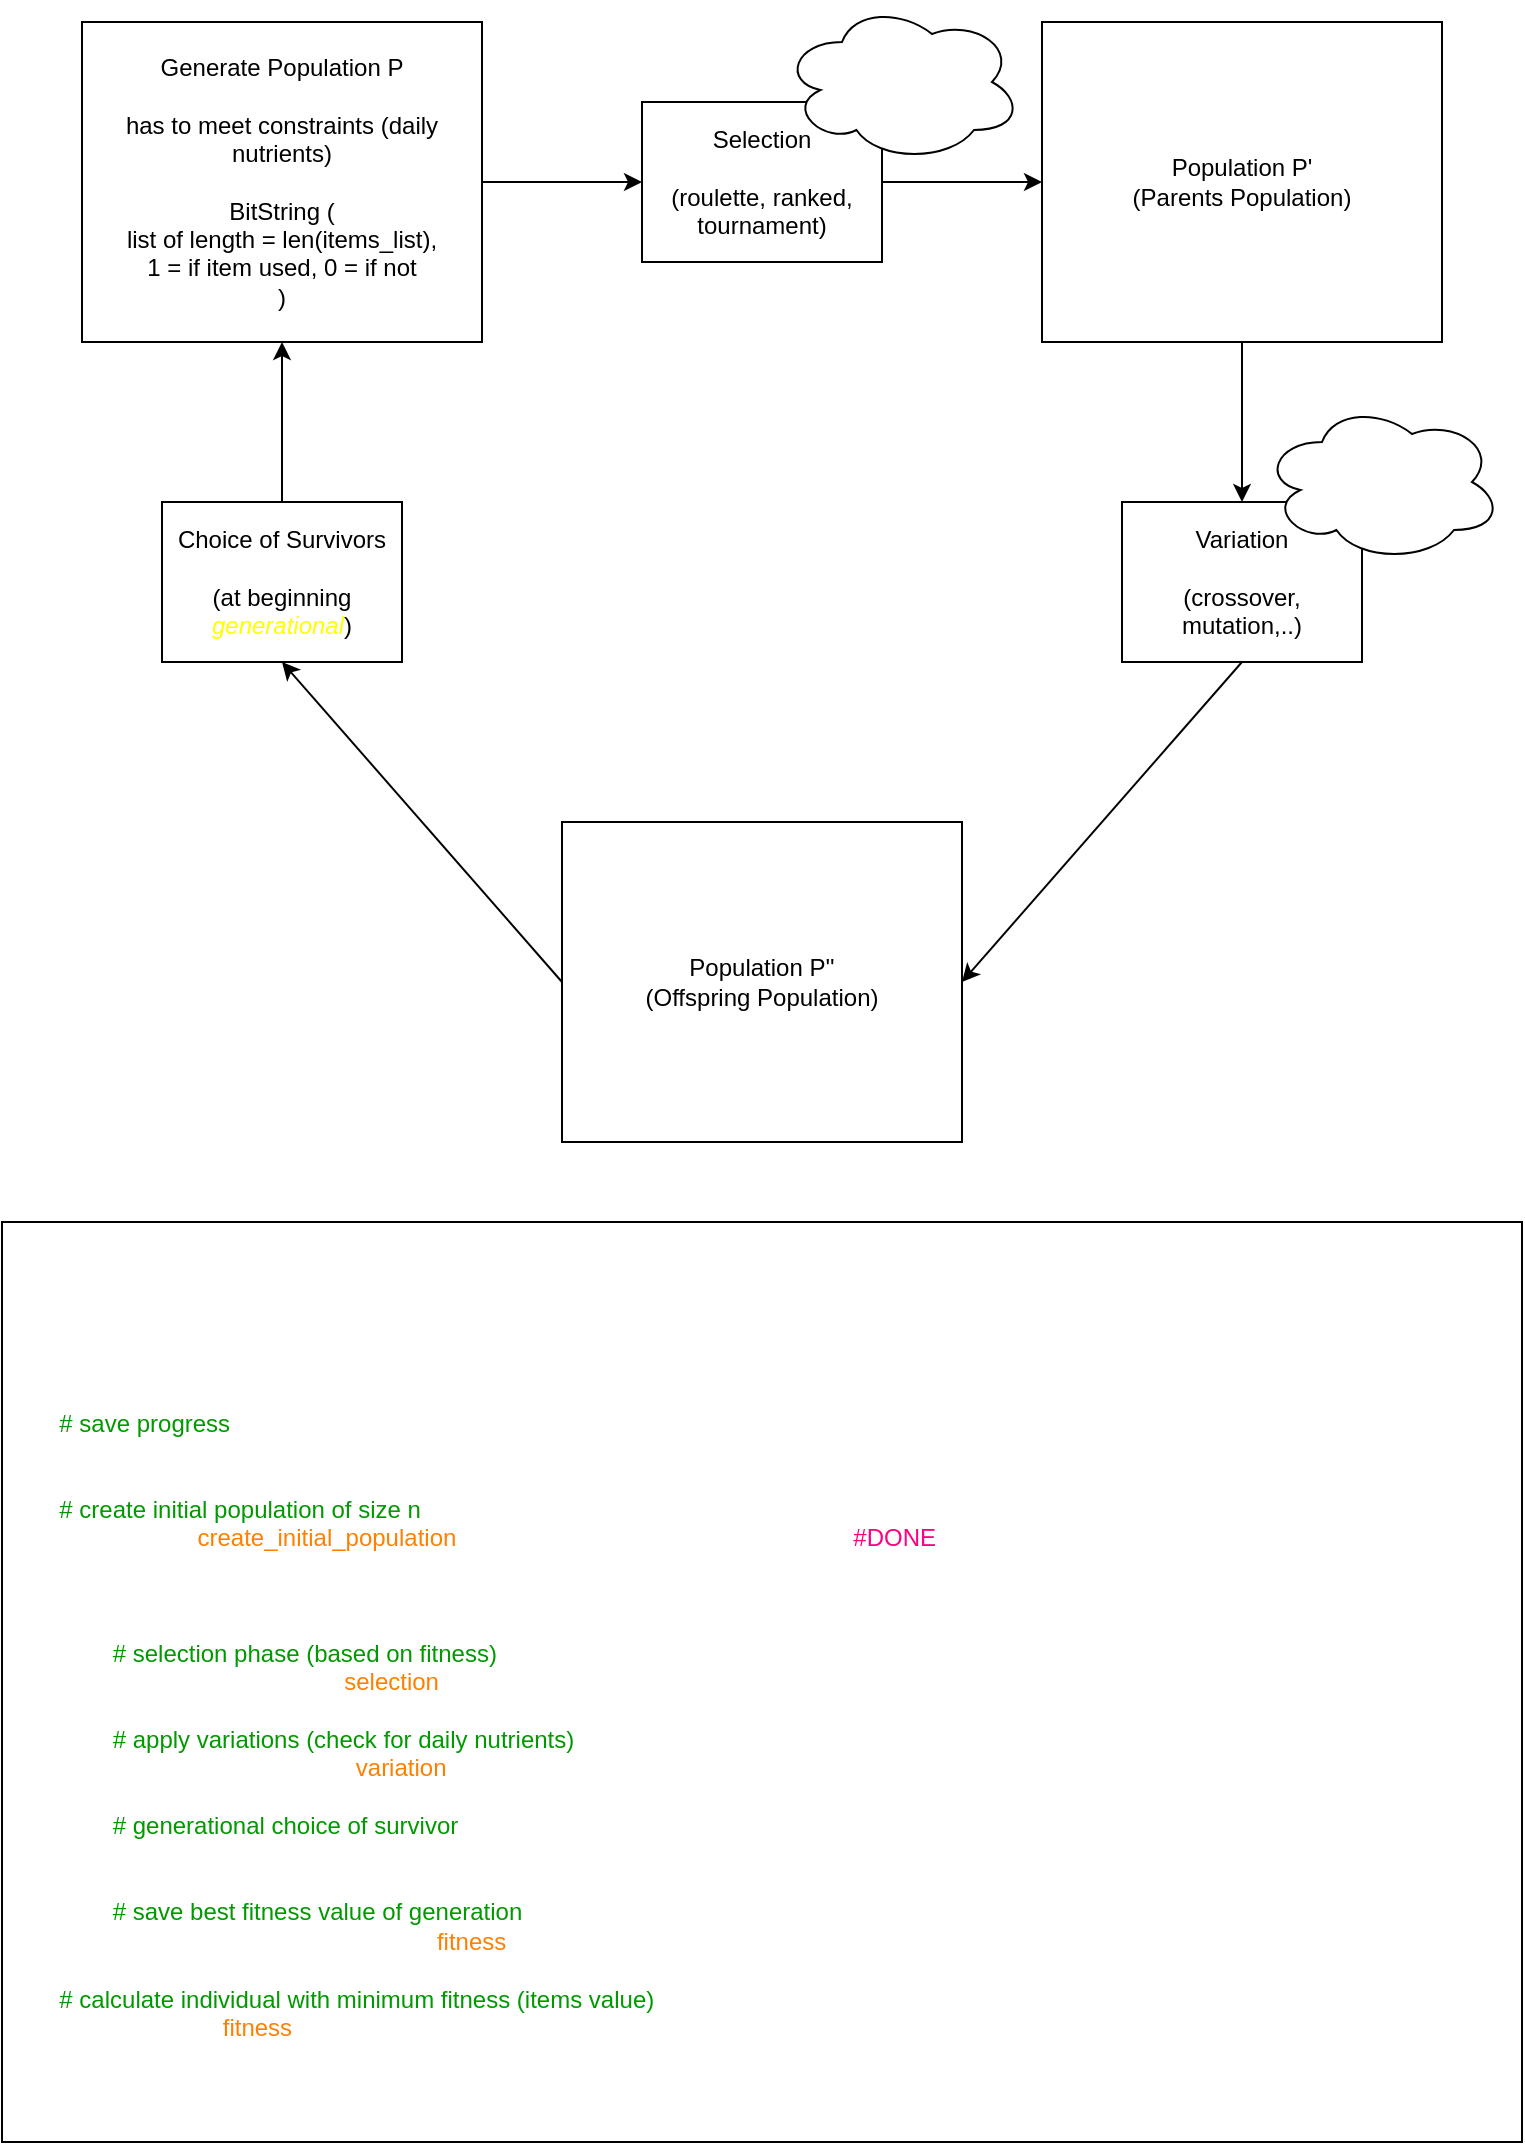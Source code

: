 <mxfile>
    <diagram id="R1VdXa5QDENrbgHMf-Dv" name="Page-1">
        <mxGraphModel dx="1008" dy="793" grid="1" gridSize="10" guides="1" tooltips="1" connect="1" arrows="1" fold="1" page="1" pageScale="1" pageWidth="850" pageHeight="1100" math="0" shadow="0">
            <root>
                <mxCell id="0"/>
                <mxCell id="1" parent="0"/>
                <mxCell id="2" value="Generate Population P&lt;br&gt;&lt;br&gt;has to meet constraints (daily nutrients)&lt;br&gt;&lt;br&gt;BitString (&lt;br&gt;list of length = len(items_list),&lt;br&gt;1 = if item used, 0 = if not&lt;br&gt;)" style="rounded=0;whiteSpace=wrap;html=1;" parent="1" vertex="1">
                    <mxGeometry x="80" y="40" width="200" height="160" as="geometry"/>
                </mxCell>
                <mxCell id="3" value="Selection&lt;br&gt;&lt;br&gt;(roulette, ranked, tournament)" style="rounded=0;whiteSpace=wrap;html=1;" parent="1" vertex="1">
                    <mxGeometry x="360" y="80" width="120" height="80" as="geometry"/>
                </mxCell>
                <mxCell id="4" value="Population P'&lt;br&gt;(Parents Population)" style="rounded=0;whiteSpace=wrap;html=1;" parent="1" vertex="1">
                    <mxGeometry x="560" y="40" width="200" height="160" as="geometry"/>
                </mxCell>
                <mxCell id="5" value="" style="endArrow=classic;html=1;exitX=1;exitY=0.5;exitDx=0;exitDy=0;entryX=0;entryY=0.5;entryDx=0;entryDy=0;" parent="1" source="2" target="3" edge="1">
                    <mxGeometry width="50" height="50" relative="1" as="geometry">
                        <mxPoint x="560" y="310" as="sourcePoint"/>
                        <mxPoint x="610" y="260" as="targetPoint"/>
                    </mxGeometry>
                </mxCell>
                <mxCell id="6" value="" style="endArrow=classic;html=1;exitX=1;exitY=0.5;exitDx=0;exitDy=0;entryX=0;entryY=0.5;entryDx=0;entryDy=0;" parent="1" source="3" target="4" edge="1">
                    <mxGeometry width="50" height="50" relative="1" as="geometry">
                        <mxPoint x="560" y="310" as="sourcePoint"/>
                        <mxPoint x="610" y="260" as="targetPoint"/>
                    </mxGeometry>
                </mxCell>
                <mxCell id="7" value="Variation&lt;br&gt;&lt;br&gt;(crossover, mutation,..)" style="rounded=0;whiteSpace=wrap;html=1;" parent="1" vertex="1">
                    <mxGeometry x="600" y="280" width="120" height="80" as="geometry"/>
                </mxCell>
                <mxCell id="8" value="" style="endArrow=classic;html=1;exitX=0.5;exitY=1;exitDx=0;exitDy=0;entryX=0.5;entryY=0;entryDx=0;entryDy=0;" parent="1" source="4" target="7" edge="1">
                    <mxGeometry width="50" height="50" relative="1" as="geometry">
                        <mxPoint x="560" y="290" as="sourcePoint"/>
                        <mxPoint x="610" y="240" as="targetPoint"/>
                    </mxGeometry>
                </mxCell>
                <mxCell id="9" value="Population P''&lt;br&gt;(Offspring Population)" style="rounded=0;whiteSpace=wrap;html=1;" parent="1" vertex="1">
                    <mxGeometry x="320" y="440" width="200" height="160" as="geometry"/>
                </mxCell>
                <mxCell id="10" value="" style="endArrow=classic;html=1;exitX=0.5;exitY=1;exitDx=0;exitDy=0;entryX=1;entryY=0.5;entryDx=0;entryDy=0;" parent="1" source="7" target="9" edge="1">
                    <mxGeometry width="50" height="50" relative="1" as="geometry">
                        <mxPoint x="460" y="340" as="sourcePoint"/>
                        <mxPoint x="510" y="290" as="targetPoint"/>
                    </mxGeometry>
                </mxCell>
                <mxCell id="11" value="" style="endArrow=classic;html=1;exitX=0;exitY=0.5;exitDx=0;exitDy=0;entryX=0.5;entryY=1;entryDx=0;entryDy=0;" parent="1" source="9" target="12" edge="1">
                    <mxGeometry width="50" height="50" relative="1" as="geometry">
                        <mxPoint x="460" y="330" as="sourcePoint"/>
                        <mxPoint x="210" y="420" as="targetPoint"/>
                    </mxGeometry>
                </mxCell>
                <mxCell id="12" value="Choice of Survivors&lt;br&gt;&lt;br&gt;(at beginning &lt;font color=&quot;#ffff00&quot;&gt;&lt;i&gt;generational&lt;/i&gt;&lt;/font&gt;)" style="rounded=0;whiteSpace=wrap;html=1;" parent="1" vertex="1">
                    <mxGeometry x="120" y="280" width="120" height="80" as="geometry"/>
                </mxCell>
                <mxCell id="13" value="" style="endArrow=classic;html=1;fontColor=#FFFF00;exitX=0.5;exitY=0;exitDx=0;exitDy=0;entryX=0.5;entryY=1;entryDx=0;entryDy=0;" parent="1" source="12" target="2" edge="1">
                    <mxGeometry width="50" height="50" relative="1" as="geometry">
                        <mxPoint x="370" y="310" as="sourcePoint"/>
                        <mxPoint x="420" y="260" as="targetPoint"/>
                    </mxGeometry>
                </mxCell>
                <mxCell id="14" value="&lt;font color=&quot;#ffffff&quot;&gt;check for&lt;br&gt;constraints&lt;/font&gt;" style="ellipse;shape=cloud;whiteSpace=wrap;html=1;fontColor=#FFFF00;" parent="1" vertex="1">
                    <mxGeometry x="670" y="230" width="120" height="80" as="geometry"/>
                </mxCell>
                <mxCell id="19" value="&lt;font color=&quot;#ffffff&quot;&gt;fitness&lt;br&gt;function&lt;br&gt;needed&lt;/font&gt;" style="ellipse;shape=cloud;whiteSpace=wrap;html=1;fontColor=#FFFF00;" parent="1" vertex="1">
                    <mxGeometry x="430" y="30" width="120" height="80" as="geometry"/>
                </mxCell>
                <mxCell id="20" value="generations = 100&lt;br&gt;population_size = 20&lt;br&gt;&lt;br&gt;def genetic_algorithm(nutrients, commodities, generations, population_size):&lt;br&gt;&lt;br&gt;&lt;span style=&quot;white-space: pre;&quot;&gt;&#9;&lt;/span&gt;&lt;font color=&quot;#009900&quot;&gt;# save progress&lt;/font&gt;&lt;br&gt;&lt;span style=&quot;white-space: pre;&quot;&gt;&#9;&lt;/span&gt;fitness_progress = []&lt;br&gt;&lt;br&gt;&lt;font color=&quot;#009900&quot;&gt;&lt;span style=&quot;white-space: pre;&quot;&gt;&#9;&lt;/span&gt;# create initial population of size n&lt;br&gt;&lt;/font&gt;&lt;span style=&quot;white-space: pre;&quot;&gt;&#9;&lt;/span&gt;population = &lt;font color=&quot;#ff8000&quot;&gt;create_initial_population&lt;/font&gt;(population_size = population_size)&amp;nbsp; &amp;nbsp;&lt;font color=&quot;#ff0080&quot;&gt;#DONE&lt;/font&gt;&lt;br&gt;&lt;br&gt;&lt;span style=&quot;white-space: pre;&quot;&gt;&#9;&lt;/span&gt;for gen in range(generations):&lt;br&gt;&lt;span style=&quot;&quot;&gt;&#9;&lt;span style=&quot;&quot;&gt;&#9;&lt;/span&gt;&lt;br&gt;&lt;/span&gt;&lt;span style=&quot;&quot;&gt;&#9;&lt;/span&gt;&lt;span style=&quot;&quot;&gt;&#9;&lt;/span&gt;&lt;font color=&quot;#009900&quot;&gt;&lt;span style=&quot;white-space: pre;&quot;&gt;&#9;&lt;/span&gt;&lt;span style=&quot;white-space: pre;&quot;&gt;&#9;&lt;/span&gt;# selection phase (based on fitness)&lt;br&gt;&lt;/font&gt;&lt;span style=&quot;&quot;&gt;&#9;&lt;span style=&quot;&quot;&gt;&#9;&lt;/span&gt;&lt;/span&gt;&lt;span style=&quot;white-space: pre;&quot;&gt;&#9;&lt;/span&gt;&lt;span style=&quot;white-space: pre;&quot;&gt;&#9;&lt;/span&gt;parents_population = &lt;font color=&quot;#ff8000&quot;&gt;selection&lt;/font&gt;(population)&lt;br&gt;&lt;br&gt;&lt;span style=&quot;&quot;&gt;&#9;&lt;/span&gt;&lt;span style=&quot;&quot;&gt;&#9;&lt;/span&gt;&lt;font color=&quot;#009900&quot;&gt;&lt;span style=&quot;white-space: pre;&quot;&gt;&#9;&lt;/span&gt;&lt;span style=&quot;white-space: pre;&quot;&gt;&#9;&lt;/span&gt;# apply variations (check for daily nutrients)&lt;br&gt;&lt;/font&gt;&lt;span style=&quot;&quot;&gt;&#9;&lt;span style=&quot;&quot;&gt;&#9;&lt;/span&gt;&lt;/span&gt;&lt;span style=&quot;white-space: pre;&quot;&gt;&#9;&lt;/span&gt;&lt;span style=&quot;white-space: pre;&quot;&gt;&#9;&lt;/span&gt;offspring_population = &lt;font color=&quot;#ff8000&quot;&gt;variation&lt;/font&gt;(parents_population)&lt;br&gt;&lt;span style=&quot;&quot;&gt;&#9;&lt;/span&gt;&lt;span style=&quot;&quot;&gt;&#9;&lt;/span&gt;&lt;br&gt;&lt;span style=&quot;&quot;&gt;&#9;&lt;/span&gt;&lt;span style=&quot;&quot;&gt;&#9;&lt;/span&gt;&lt;font color=&quot;#009900&quot;&gt;&lt;span style=&quot;white-space: pre;&quot;&gt;&#9;&lt;/span&gt;&lt;span style=&quot;white-space: pre;&quot;&gt;&#9;&lt;/span&gt;# generational choice of survivor&lt;br&gt;&lt;/font&gt;&lt;span style=&quot;&quot;&gt;&#9;&lt;/span&gt;&lt;span style=&quot;&quot;&gt;&#9;&lt;/span&gt;&lt;span style=&quot;white-space: pre;&quot;&gt;&#9;&lt;/span&gt;&lt;span style=&quot;white-space: pre;&quot;&gt;&#9;&lt;/span&gt;population = offspring_population&lt;br&gt;&lt;br&gt;&lt;span style=&quot;&quot;&gt;&#9;&lt;/span&gt;&lt;span style=&quot;&quot;&gt;&#9;&lt;/span&gt;&lt;font color=&quot;#009900&quot;&gt;&lt;span style=&quot;white-space: pre;&quot;&gt;&#9;&lt;/span&gt;&lt;span style=&quot;white-space: pre;&quot;&gt;&#9;&lt;/span&gt;# save best fitness value of generation&lt;br&gt;&lt;/font&gt;&lt;span style=&quot;&quot;&gt;&#9;&lt;/span&gt;&lt;span style=&quot;&quot;&gt;&#9;&lt;/span&gt;&lt;span style=&quot;white-space: pre;&quot;&gt;&#9;&lt;/span&gt;&lt;span style=&quot;white-space: pre;&quot;&gt;&#9;&lt;/span&gt;fitness_progress.append(min([&lt;font color=&quot;#ff8000&quot;&gt;fitness&lt;/font&gt;(individual) for individual in population]))&lt;br&gt;&lt;br&gt;&lt;span style=&quot;&quot;&gt;&#9;&lt;/span&gt;&lt;font color=&quot;#009900&quot;&gt;&lt;span style=&quot;white-space: pre;&quot;&gt;&#9;&lt;/span&gt;# calculate individual with minimum fitness (items value)&lt;br&gt;&lt;/font&gt;&lt;span style=&quot;&quot;&gt;&#9;&lt;/span&gt;&lt;span style=&quot;white-space: pre;&quot;&gt;&#9;&lt;/span&gt;solution = min([&lt;font color=&quot;#ff8000&quot;&gt;fitness&lt;/font&gt;(individual) for individual in population])&lt;br&gt;&lt;br&gt;&lt;span style=&quot;&quot;&gt;&#9;&lt;/span&gt;&lt;span style=&quot;white-space: pre;&quot;&gt;&#9;&lt;/span&gt;return f'Min. monetary value: {solution}'&lt;br&gt;&lt;span style=&quot;&quot;&gt;&#9;&lt;/span&gt;" style="rounded=0;whiteSpace=wrap;html=1;fontColor=#FFFFFF;align=left;" parent="1" vertex="1">
                    <mxGeometry x="40" y="640" width="760" height="460" as="geometry"/>
                </mxCell>
            </root>
        </mxGraphModel>
    </diagram>
</mxfile>